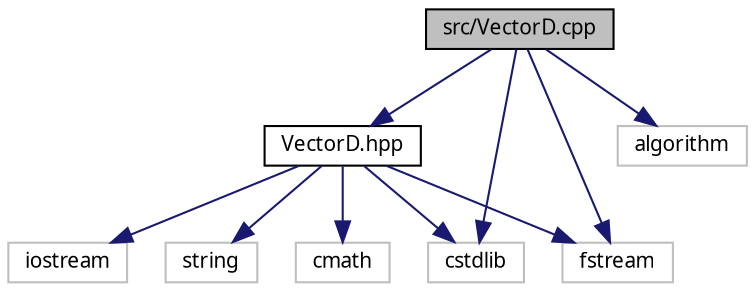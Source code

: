 digraph "src/VectorD.cpp"
{
  bgcolor="transparent";
  edge [fontname="Helvetica#FreeSans",fontsize="10",labelfontname="Helvetica#FreeSans",labelfontsize="10"];
  node [fontname="Helvetica#FreeSans",fontsize="10",shape=record];
  Node0 [label="src/VectorD.cpp",height=0.2,width=0.4,color="black", fillcolor="grey75", style="filled", fontcolor="black"];
  Node0 -> Node1 [color="midnightblue",fontsize="10",style="solid",fontname="Helvetica#FreeSans"];
  Node1 [label="VectorD.hpp",height=0.2,width=0.4,color="black",URL="$VectorD_8hpp.html"];
  Node1 -> Node2 [color="midnightblue",fontsize="10",style="solid",fontname="Helvetica#FreeSans"];
  Node2 [label="iostream",height=0.2,width=0.4,color="grey75"];
  Node1 -> Node3 [color="midnightblue",fontsize="10",style="solid",fontname="Helvetica#FreeSans"];
  Node3 [label="string",height=0.2,width=0.4,color="grey75"];
  Node1 -> Node4 [color="midnightblue",fontsize="10",style="solid",fontname="Helvetica#FreeSans"];
  Node4 [label="cmath",height=0.2,width=0.4,color="grey75"];
  Node1 -> Node5 [color="midnightblue",fontsize="10",style="solid",fontname="Helvetica#FreeSans"];
  Node5 [label="cstdlib",height=0.2,width=0.4,color="grey75"];
  Node1 -> Node6 [color="midnightblue",fontsize="10",style="solid",fontname="Helvetica#FreeSans"];
  Node6 [label="fstream",height=0.2,width=0.4,color="grey75"];
  Node0 -> Node6 [color="midnightblue",fontsize="10",style="solid",fontname="Helvetica#FreeSans"];
  Node0 -> Node5 [color="midnightblue",fontsize="10",style="solid",fontname="Helvetica#FreeSans"];
  Node0 -> Node7 [color="midnightblue",fontsize="10",style="solid",fontname="Helvetica#FreeSans"];
  Node7 [label="algorithm",height=0.2,width=0.4,color="grey75"];
}
